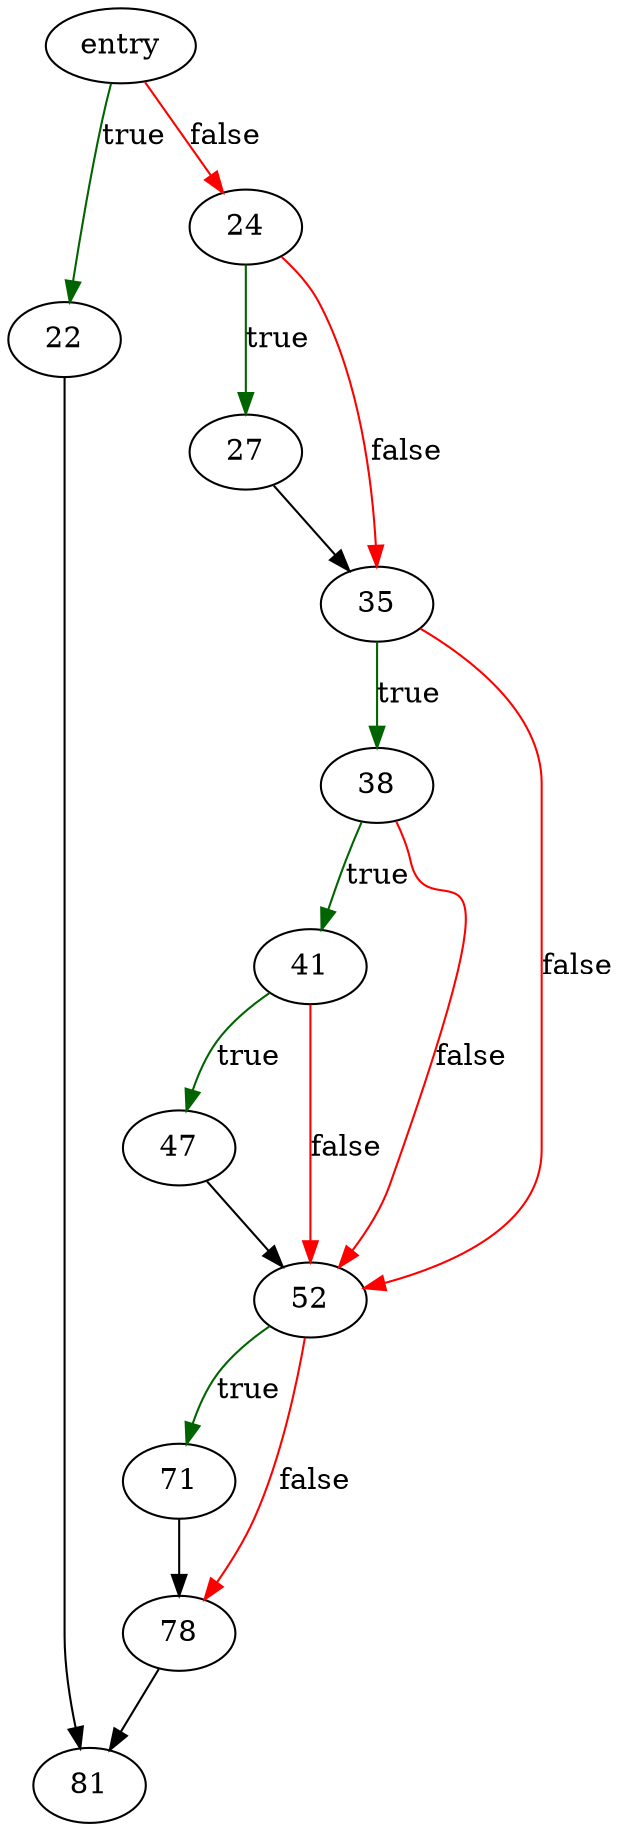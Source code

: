 digraph "sqlite3BtreeSetPageSize" {
	// Node definitions.
	4 [label=entry];
	22;
	24;
	27;
	35;
	38;
	41;
	47;
	52;
	71;
	78;
	81;

	// Edge definitions.
	4 -> 22 [
		color=darkgreen
		label=true
	];
	4 -> 24 [
		color=red
		label=false
	];
	22 -> 81;
	24 -> 27 [
		color=darkgreen
		label=true
	];
	24 -> 35 [
		color=red
		label=false
	];
	27 -> 35;
	35 -> 38 [
		color=darkgreen
		label=true
	];
	35 -> 52 [
		color=red
		label=false
	];
	38 -> 41 [
		color=darkgreen
		label=true
	];
	38 -> 52 [
		color=red
		label=false
	];
	41 -> 47 [
		color=darkgreen
		label=true
	];
	41 -> 52 [
		color=red
		label=false
	];
	47 -> 52;
	52 -> 71 [
		color=darkgreen
		label=true
	];
	52 -> 78 [
		color=red
		label=false
	];
	71 -> 78;
	78 -> 81;
}
